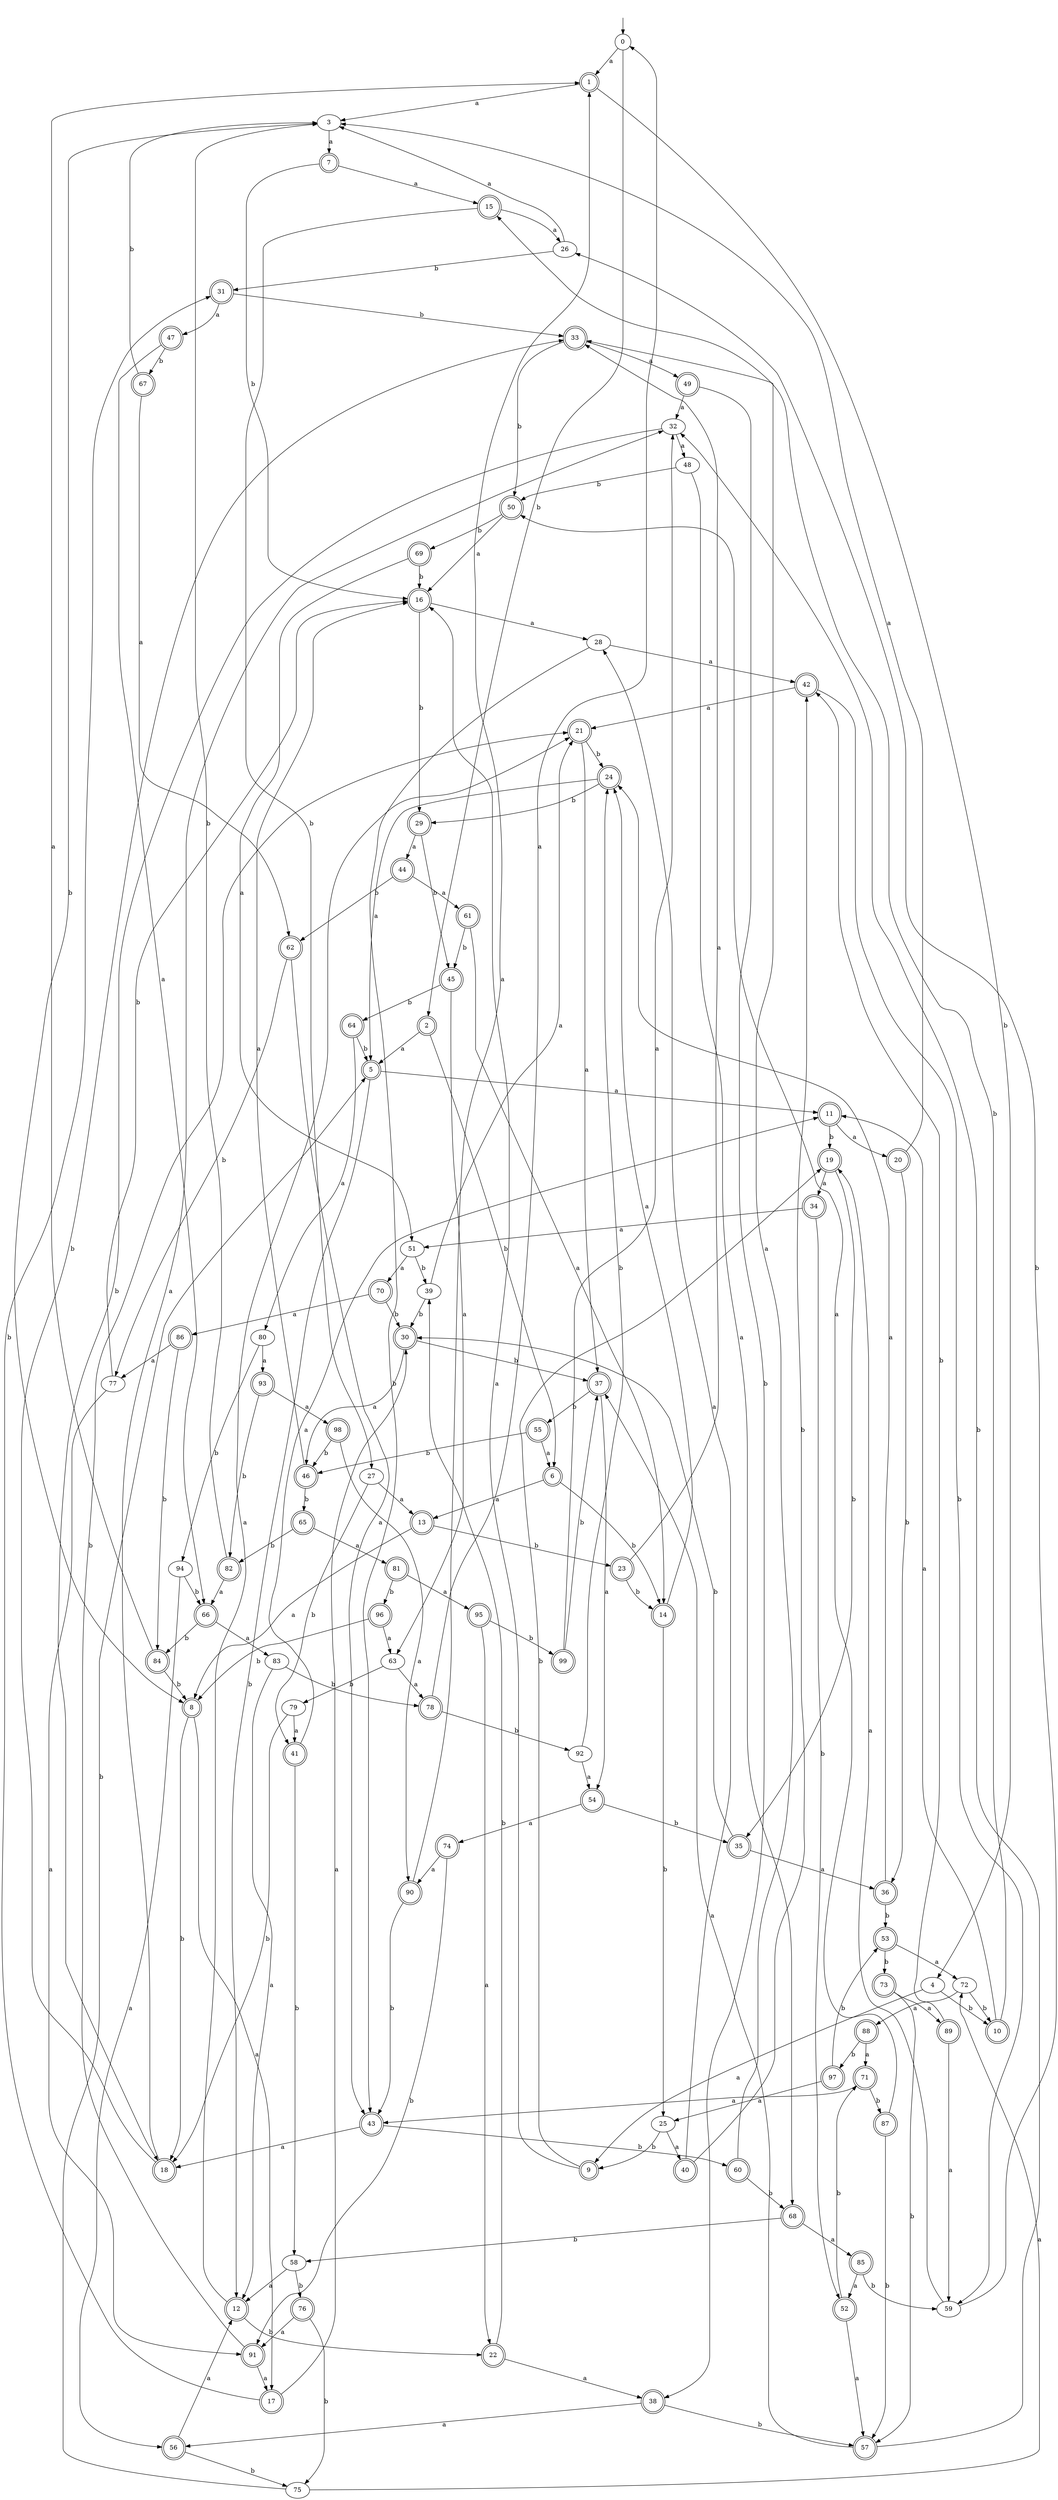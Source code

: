 digraph RandomDFA {
  __start0 [label="", shape=none];
  __start0 -> 0 [label=""];
  0 [shape=circle]
  0 -> 1 [label="a"]
  0 -> 2 [label="b"]
  1 [shape=doublecircle]
  1 -> 3 [label="a"]
  1 -> 4 [label="b"]
  2 [shape=doublecircle]
  2 -> 5 [label="a"]
  2 -> 6 [label="b"]
  3
  3 -> 7 [label="a"]
  3 -> 8 [label="b"]
  4
  4 -> 9 [label="a"]
  4 -> 10 [label="b"]
  5 [shape=doublecircle]
  5 -> 11 [label="a"]
  5 -> 12 [label="b"]
  6 [shape=doublecircle]
  6 -> 13 [label="a"]
  6 -> 14 [label="b"]
  7 [shape=doublecircle]
  7 -> 15 [label="a"]
  7 -> 16 [label="b"]
  8 [shape=doublecircle]
  8 -> 17 [label="a"]
  8 -> 18 [label="b"]
  9 [shape=doublecircle]
  9 -> 16 [label="a"]
  9 -> 19 [label="b"]
  10 [shape=doublecircle]
  10 -> 11 [label="a"]
  10 -> 15 [label="b"]
  11 [shape=doublecircle]
  11 -> 20 [label="a"]
  11 -> 19 [label="b"]
  12 [shape=doublecircle]
  12 -> 21 [label="a"]
  12 -> 22 [label="b"]
  13 [shape=doublecircle]
  13 -> 8 [label="a"]
  13 -> 23 [label="b"]
  14 [shape=doublecircle]
  14 -> 24 [label="a"]
  14 -> 25 [label="b"]
  15 [shape=doublecircle]
  15 -> 26 [label="a"]
  15 -> 27 [label="b"]
  16 [shape=doublecircle]
  16 -> 28 [label="a"]
  16 -> 29 [label="b"]
  17 [shape=doublecircle]
  17 -> 30 [label="a"]
  17 -> 31 [label="b"]
  18 [shape=doublecircle]
  18 -> 32 [label="a"]
  18 -> 33 [label="b"]
  19 [shape=doublecircle]
  19 -> 34 [label="a"]
  19 -> 35 [label="b"]
  20 [shape=doublecircle]
  20 -> 3 [label="a"]
  20 -> 36 [label="b"]
  21 [shape=doublecircle]
  21 -> 37 [label="a"]
  21 -> 24 [label="b"]
  22 [shape=doublecircle]
  22 -> 38 [label="a"]
  22 -> 39 [label="b"]
  23 [shape=doublecircle]
  23 -> 33 [label="a"]
  23 -> 14 [label="b"]
  24 [shape=doublecircle]
  24 -> 5 [label="a"]
  24 -> 29 [label="b"]
  25
  25 -> 40 [label="a"]
  25 -> 9 [label="b"]
  26
  26 -> 3 [label="a"]
  26 -> 31 [label="b"]
  27
  27 -> 13 [label="a"]
  27 -> 41 [label="b"]
  28
  28 -> 42 [label="a"]
  28 -> 43 [label="b"]
  29 [shape=doublecircle]
  29 -> 44 [label="a"]
  29 -> 45 [label="b"]
  30 [shape=doublecircle]
  30 -> 46 [label="a"]
  30 -> 37 [label="b"]
  31 [shape=doublecircle]
  31 -> 47 [label="a"]
  31 -> 33 [label="b"]
  32
  32 -> 48 [label="a"]
  32 -> 18 [label="b"]
  33 [shape=doublecircle]
  33 -> 49 [label="a"]
  33 -> 50 [label="b"]
  34 [shape=doublecircle]
  34 -> 51 [label="a"]
  34 -> 52 [label="b"]
  35 [shape=doublecircle]
  35 -> 36 [label="a"]
  35 -> 30 [label="b"]
  36 [shape=doublecircle]
  36 -> 24 [label="a"]
  36 -> 53 [label="b"]
  37 [shape=doublecircle]
  37 -> 54 [label="a"]
  37 -> 55 [label="b"]
  38 [shape=doublecircle]
  38 -> 56 [label="a"]
  38 -> 57 [label="b"]
  39
  39 -> 21 [label="a"]
  39 -> 30 [label="b"]
  40 [shape=doublecircle]
  40 -> 28 [label="a"]
  40 -> 42 [label="b"]
  41 [shape=doublecircle]
  41 -> 11 [label="a"]
  41 -> 58 [label="b"]
  42 [shape=doublecircle]
  42 -> 21 [label="a"]
  42 -> 59 [label="b"]
  43 [shape=doublecircle]
  43 -> 18 [label="a"]
  43 -> 60 [label="b"]
  44 [shape=doublecircle]
  44 -> 61 [label="a"]
  44 -> 62 [label="b"]
  45 [shape=doublecircle]
  45 -> 63 [label="a"]
  45 -> 64 [label="b"]
  46 [shape=doublecircle]
  46 -> 16 [label="a"]
  46 -> 65 [label="b"]
  47 [shape=doublecircle]
  47 -> 66 [label="a"]
  47 -> 67 [label="b"]
  48
  48 -> 68 [label="a"]
  48 -> 50 [label="b"]
  49 [shape=doublecircle]
  49 -> 32 [label="a"]
  49 -> 38 [label="b"]
  50 [shape=doublecircle]
  50 -> 16 [label="a"]
  50 -> 69 [label="b"]
  51
  51 -> 70 [label="a"]
  51 -> 39 [label="b"]
  52 [shape=doublecircle]
  52 -> 57 [label="a"]
  52 -> 71 [label="b"]
  53 [shape=doublecircle]
  53 -> 72 [label="a"]
  53 -> 73 [label="b"]
  54 [shape=doublecircle]
  54 -> 74 [label="a"]
  54 -> 35 [label="b"]
  55 [shape=doublecircle]
  55 -> 6 [label="a"]
  55 -> 46 [label="b"]
  56 [shape=doublecircle]
  56 -> 12 [label="a"]
  56 -> 75 [label="b"]
  57 [shape=doublecircle]
  57 -> 37 [label="a"]
  57 -> 32 [label="b"]
  58
  58 -> 12 [label="a"]
  58 -> 76 [label="b"]
  59
  59 -> 19 [label="a"]
  59 -> 26 [label="b"]
  60 [shape=doublecircle]
  60 -> 33 [label="a"]
  60 -> 68 [label="b"]
  61 [shape=doublecircle]
  61 -> 14 [label="a"]
  61 -> 45 [label="b"]
  62 [shape=doublecircle]
  62 -> 43 [label="a"]
  62 -> 77 [label="b"]
  63
  63 -> 78 [label="a"]
  63 -> 79 [label="b"]
  64 [shape=doublecircle]
  64 -> 80 [label="a"]
  64 -> 5 [label="b"]
  65 [shape=doublecircle]
  65 -> 81 [label="a"]
  65 -> 82 [label="b"]
  66 [shape=doublecircle]
  66 -> 83 [label="a"]
  66 -> 84 [label="b"]
  67 [shape=doublecircle]
  67 -> 62 [label="a"]
  67 -> 3 [label="b"]
  68 [shape=doublecircle]
  68 -> 85 [label="a"]
  68 -> 58 [label="b"]
  69 [shape=doublecircle]
  69 -> 51 [label="a"]
  69 -> 16 [label="b"]
  70 [shape=doublecircle]
  70 -> 86 [label="a"]
  70 -> 30 [label="b"]
  71 [shape=doublecircle]
  71 -> 43 [label="a"]
  71 -> 87 [label="b"]
  72
  72 -> 88 [label="a"]
  72 -> 10 [label="b"]
  73 [shape=doublecircle]
  73 -> 89 [label="a"]
  73 -> 57 [label="b"]
  74 [shape=doublecircle]
  74 -> 90 [label="a"]
  74 -> 91 [label="b"]
  75
  75 -> 72 [label="a"]
  75 -> 5 [label="b"]
  76 [shape=doublecircle]
  76 -> 91 [label="a"]
  76 -> 75 [label="b"]
  77
  77 -> 91 [label="a"]
  77 -> 16 [label="b"]
  78 [shape=doublecircle]
  78 -> 0 [label="a"]
  78 -> 92 [label="b"]
  79
  79 -> 41 [label="a"]
  79 -> 18 [label="b"]
  80
  80 -> 93 [label="a"]
  80 -> 94 [label="b"]
  81 [shape=doublecircle]
  81 -> 95 [label="a"]
  81 -> 96 [label="b"]
  82 [shape=doublecircle]
  82 -> 66 [label="a"]
  82 -> 3 [label="b"]
  83
  83 -> 12 [label="a"]
  83 -> 78 [label="b"]
  84 [shape=doublecircle]
  84 -> 1 [label="a"]
  84 -> 8 [label="b"]
  85 [shape=doublecircle]
  85 -> 52 [label="a"]
  85 -> 59 [label="b"]
  86 [shape=doublecircle]
  86 -> 77 [label="a"]
  86 -> 84 [label="b"]
  87 [shape=doublecircle]
  87 -> 50 [label="a"]
  87 -> 57 [label="b"]
  88 [shape=doublecircle]
  88 -> 71 [label="a"]
  88 -> 97 [label="b"]
  89 [shape=doublecircle]
  89 -> 59 [label="a"]
  89 -> 42 [label="b"]
  90 [shape=doublecircle]
  90 -> 1 [label="a"]
  90 -> 43 [label="b"]
  91 [shape=doublecircle]
  91 -> 17 [label="a"]
  91 -> 21 [label="b"]
  92
  92 -> 54 [label="a"]
  92 -> 24 [label="b"]
  93 [shape=doublecircle]
  93 -> 98 [label="a"]
  93 -> 82 [label="b"]
  94
  94 -> 56 [label="a"]
  94 -> 66 [label="b"]
  95 [shape=doublecircle]
  95 -> 22 [label="a"]
  95 -> 99 [label="b"]
  96 [shape=doublecircle]
  96 -> 63 [label="a"]
  96 -> 8 [label="b"]
  97 [shape=doublecircle]
  97 -> 25 [label="a"]
  97 -> 53 [label="b"]
  98 [shape=doublecircle]
  98 -> 90 [label="a"]
  98 -> 46 [label="b"]
  99 [shape=doublecircle]
  99 -> 32 [label="a"]
  99 -> 37 [label="b"]
}

